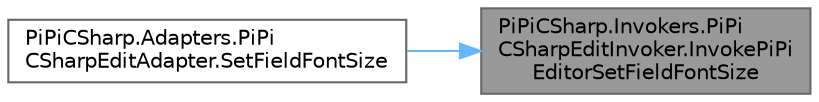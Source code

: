 digraph "PiPiCSharp.Invokers.PiPiCSharpEditInvoker.InvokePiPiEditorSetFieldFontSize"
{
 // LATEX_PDF_SIZE
  bgcolor="transparent";
  edge [fontname=Helvetica,fontsize=10,labelfontname=Helvetica,labelfontsize=10];
  node [fontname=Helvetica,fontsize=10,shape=box,height=0.2,width=0.4];
  rankdir="RL";
  Node1 [id="Node000001",label="PiPiCSharp.Invokers.PiPi\lCSharpEditInvoker.InvokePiPi\lEditorSetFieldFontSize",height=0.2,width=0.4,color="gray40", fillcolor="grey60", style="filled", fontcolor="black",tooltip="Invoke PiPiEditWrapper PiPiEditorSetFieldFontSize."];
  Node1 -> Node2 [id="edge1_Node000001_Node000002",dir="back",color="steelblue1",style="solid",tooltip=" "];
  Node2 [id="Node000002",label="PiPiCSharp.Adapters.PiPi\lCSharpEditAdapter.SetFieldFontSize",height=0.2,width=0.4,color="grey40", fillcolor="white", style="filled",URL="$class_pi_pi_c_sharp_1_1_adapters_1_1_pi_pi_c_sharp_edit_adapter.html#a9f53ce78ac0843d6b080114d57184c4f",tooltip="Set field font size."];
}
